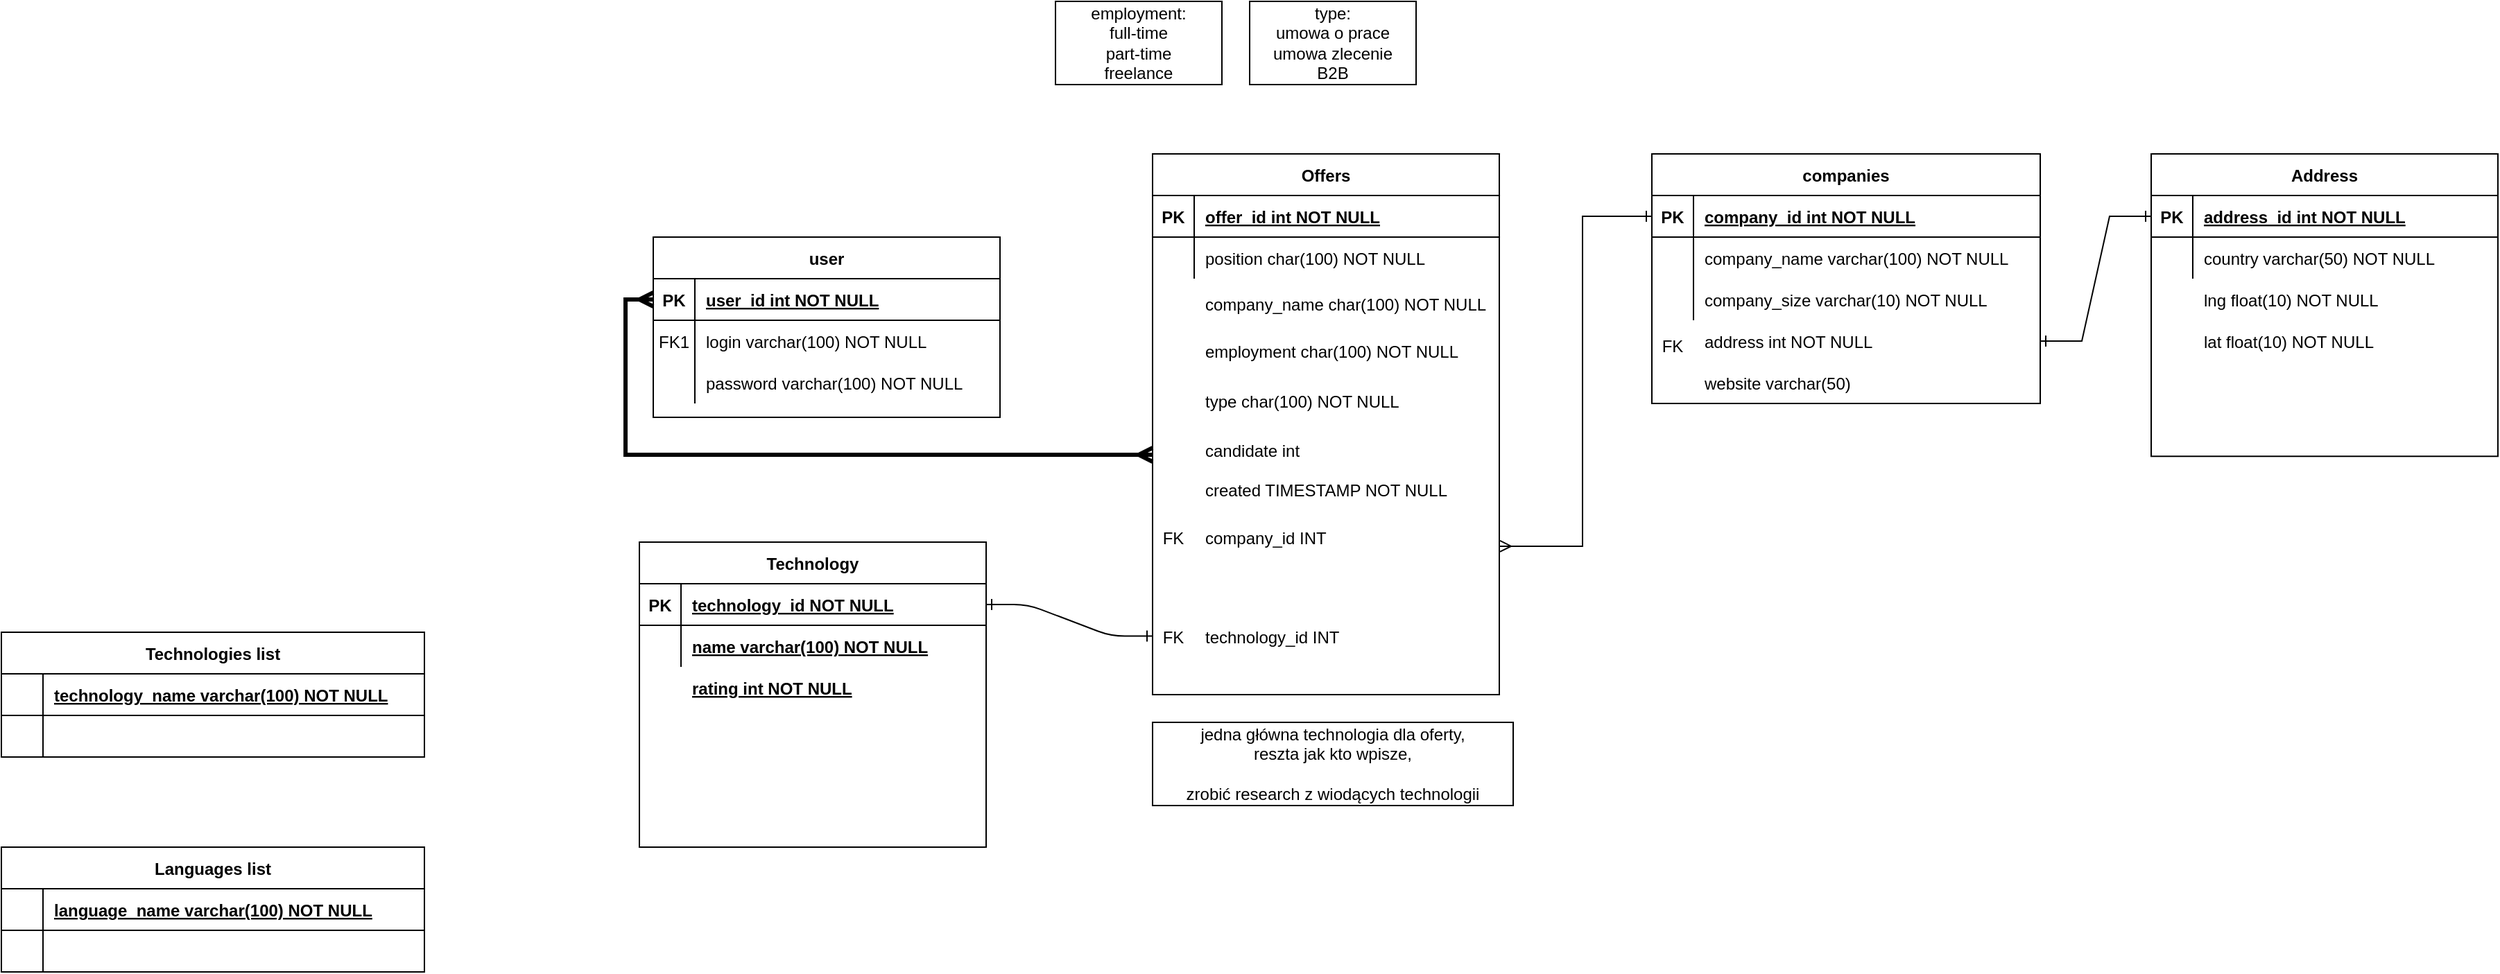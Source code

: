 <mxfile version="15.4.0" type="github">
  <diagram id="R2lEEEUBdFMjLlhIrx00" name="Page-1">
    <mxGraphModel dx="2879" dy="796" grid="1" gridSize="10" guides="1" tooltips="1" connect="1" arrows="1" fold="1" page="1" pageScale="1" pageWidth="850" pageHeight="1100" math="0" shadow="0" extFonts="Permanent Marker^https://fonts.googleapis.com/css?family=Permanent+Marker">
      <root>
        <mxCell id="0" />
        <mxCell id="1" parent="0" />
        <mxCell id="C-vyLk0tnHw3VtMMgP7b-2" value="user" style="shape=table;startSize=30;container=1;collapsible=1;childLayout=tableLayout;fixedRows=1;rowLines=0;fontStyle=1;align=center;resizeLast=1;" parent="1" vertex="1">
          <mxGeometry x="-240" y="180" width="250" height="130" as="geometry" />
        </mxCell>
        <mxCell id="C-vyLk0tnHw3VtMMgP7b-3" value="" style="shape=partialRectangle;collapsible=0;dropTarget=0;pointerEvents=0;fillColor=none;points=[[0,0.5],[1,0.5]];portConstraint=eastwest;top=0;left=0;right=0;bottom=1;" parent="C-vyLk0tnHw3VtMMgP7b-2" vertex="1">
          <mxGeometry y="30" width="250" height="30" as="geometry" />
        </mxCell>
        <mxCell id="C-vyLk0tnHw3VtMMgP7b-4" value="PK" style="shape=partialRectangle;overflow=hidden;connectable=0;fillColor=none;top=0;left=0;bottom=0;right=0;fontStyle=1;" parent="C-vyLk0tnHw3VtMMgP7b-3" vertex="1">
          <mxGeometry width="30" height="30" as="geometry">
            <mxRectangle width="30" height="30" as="alternateBounds" />
          </mxGeometry>
        </mxCell>
        <mxCell id="C-vyLk0tnHw3VtMMgP7b-5" value="user_id int NOT NULL " style="shape=partialRectangle;overflow=hidden;connectable=0;fillColor=none;top=0;left=0;bottom=0;right=0;align=left;spacingLeft=6;fontStyle=5;" parent="C-vyLk0tnHw3VtMMgP7b-3" vertex="1">
          <mxGeometry x="30" width="220" height="30" as="geometry">
            <mxRectangle width="220" height="30" as="alternateBounds" />
          </mxGeometry>
        </mxCell>
        <mxCell id="C-vyLk0tnHw3VtMMgP7b-6" value="" style="shape=partialRectangle;collapsible=0;dropTarget=0;pointerEvents=0;fillColor=none;points=[[0,0.5],[1,0.5]];portConstraint=eastwest;top=0;left=0;right=0;bottom=0;" parent="C-vyLk0tnHw3VtMMgP7b-2" vertex="1">
          <mxGeometry y="60" width="250" height="30" as="geometry" />
        </mxCell>
        <mxCell id="C-vyLk0tnHw3VtMMgP7b-7" value="FK1" style="shape=partialRectangle;overflow=hidden;connectable=0;fillColor=none;top=0;left=0;bottom=0;right=0;" parent="C-vyLk0tnHw3VtMMgP7b-6" vertex="1">
          <mxGeometry width="30" height="30" as="geometry">
            <mxRectangle width="30" height="30" as="alternateBounds" />
          </mxGeometry>
        </mxCell>
        <mxCell id="C-vyLk0tnHw3VtMMgP7b-8" value="login varchar(100) NOT NULL" style="shape=partialRectangle;overflow=hidden;connectable=0;fillColor=none;top=0;left=0;bottom=0;right=0;align=left;spacingLeft=6;" parent="C-vyLk0tnHw3VtMMgP7b-6" vertex="1">
          <mxGeometry x="30" width="220" height="30" as="geometry">
            <mxRectangle width="220" height="30" as="alternateBounds" />
          </mxGeometry>
        </mxCell>
        <mxCell id="C-vyLk0tnHw3VtMMgP7b-9" value="" style="shape=partialRectangle;collapsible=0;dropTarget=0;pointerEvents=0;fillColor=none;points=[[0,0.5],[1,0.5]];portConstraint=eastwest;top=0;left=0;right=0;bottom=0;" parent="C-vyLk0tnHw3VtMMgP7b-2" vertex="1">
          <mxGeometry y="90" width="250" height="30" as="geometry" />
        </mxCell>
        <mxCell id="C-vyLk0tnHw3VtMMgP7b-10" value="" style="shape=partialRectangle;overflow=hidden;connectable=0;fillColor=none;top=0;left=0;bottom=0;right=0;" parent="C-vyLk0tnHw3VtMMgP7b-9" vertex="1">
          <mxGeometry width="30" height="30" as="geometry">
            <mxRectangle width="30" height="30" as="alternateBounds" />
          </mxGeometry>
        </mxCell>
        <mxCell id="C-vyLk0tnHw3VtMMgP7b-11" value="password varchar(100) NOT NULL" style="shape=partialRectangle;overflow=hidden;connectable=0;fillColor=none;top=0;left=0;bottom=0;right=0;align=left;spacingLeft=6;" parent="C-vyLk0tnHw3VtMMgP7b-9" vertex="1">
          <mxGeometry x="30" width="220" height="30" as="geometry">
            <mxRectangle width="220" height="30" as="alternateBounds" />
          </mxGeometry>
        </mxCell>
        <mxCell id="CaLfvAoB0ZPA8Nj9L3GR-13" value="employment:&lt;br&gt;full-time&lt;br&gt;part-time&lt;br&gt;freelance" style="rounded=0;whiteSpace=wrap;html=1;" parent="1" vertex="1">
          <mxGeometry x="50" y="10" width="120" height="60" as="geometry" />
        </mxCell>
        <mxCell id="CaLfvAoB0ZPA8Nj9L3GR-14" value="type:&lt;br&gt;umowa o prace&lt;br&gt;umowa zlecenie&lt;br&gt;B2B" style="rounded=0;whiteSpace=wrap;html=1;" parent="1" vertex="1">
          <mxGeometry x="190" y="10" width="120" height="60" as="geometry" />
        </mxCell>
        <mxCell id="CaLfvAoB0ZPA8Nj9L3GR-19" value="" style="group" parent="1" vertex="1" connectable="0">
          <mxGeometry x="840" y="120" width="250" height="300" as="geometry" />
        </mxCell>
        <mxCell id="CaLfvAoB0ZPA8Nj9L3GR-20" value="Address" style="shape=table;startSize=30;container=1;collapsible=1;childLayout=tableLayout;fixedRows=1;rowLines=0;fontStyle=1;align=center;resizeLast=1;" parent="CaLfvAoB0ZPA8Nj9L3GR-19" vertex="1">
          <mxGeometry width="250" height="218.182" as="geometry" />
        </mxCell>
        <mxCell id="CaLfvAoB0ZPA8Nj9L3GR-21" value="" style="shape=partialRectangle;collapsible=0;dropTarget=0;pointerEvents=0;fillColor=none;points=[[0,0.5],[1,0.5]];portConstraint=eastwest;top=0;left=0;right=0;bottom=1;" parent="CaLfvAoB0ZPA8Nj9L3GR-20" vertex="1">
          <mxGeometry y="30" width="250" height="30" as="geometry" />
        </mxCell>
        <mxCell id="CaLfvAoB0ZPA8Nj9L3GR-22" value="PK" style="shape=partialRectangle;overflow=hidden;connectable=0;fillColor=none;top=0;left=0;bottom=0;right=0;fontStyle=1;" parent="CaLfvAoB0ZPA8Nj9L3GR-21" vertex="1">
          <mxGeometry width="30" height="30" as="geometry">
            <mxRectangle width="30" height="30" as="alternateBounds" />
          </mxGeometry>
        </mxCell>
        <mxCell id="CaLfvAoB0ZPA8Nj9L3GR-23" value="address_id int NOT NULL " style="shape=partialRectangle;overflow=hidden;connectable=0;fillColor=none;top=0;left=0;bottom=0;right=0;align=left;spacingLeft=6;fontStyle=5;" parent="CaLfvAoB0ZPA8Nj9L3GR-21" vertex="1">
          <mxGeometry x="30" width="220" height="30" as="geometry">
            <mxRectangle width="220" height="30" as="alternateBounds" />
          </mxGeometry>
        </mxCell>
        <mxCell id="CaLfvAoB0ZPA8Nj9L3GR-24" value="" style="shape=partialRectangle;collapsible=0;dropTarget=0;pointerEvents=0;fillColor=none;points=[[0,0.5],[1,0.5]];portConstraint=eastwest;top=0;left=0;right=0;bottom=0;" parent="CaLfvAoB0ZPA8Nj9L3GR-20" vertex="1">
          <mxGeometry y="60" width="250" height="30" as="geometry" />
        </mxCell>
        <mxCell id="CaLfvAoB0ZPA8Nj9L3GR-25" value="" style="shape=partialRectangle;overflow=hidden;connectable=0;fillColor=none;top=0;left=0;bottom=0;right=0;" parent="CaLfvAoB0ZPA8Nj9L3GR-24" vertex="1">
          <mxGeometry width="30" height="30" as="geometry">
            <mxRectangle width="30" height="30" as="alternateBounds" />
          </mxGeometry>
        </mxCell>
        <mxCell id="CaLfvAoB0ZPA8Nj9L3GR-26" value="country varchar(50) NOT NULL" style="shape=partialRectangle;overflow=hidden;connectable=0;fillColor=none;top=0;left=0;bottom=0;right=0;align=left;spacingLeft=6;" parent="CaLfvAoB0ZPA8Nj9L3GR-24" vertex="1">
          <mxGeometry x="30" width="220" height="30" as="geometry">
            <mxRectangle width="220" height="30" as="alternateBounds" />
          </mxGeometry>
        </mxCell>
        <mxCell id="CaLfvAoB0ZPA8Nj9L3GR-27" value="" style="shape=partialRectangle;collapsible=0;dropTarget=0;pointerEvents=0;fillColor=none;points=[[0,0.5],[1,0.5]];portConstraint=eastwest;top=0;left=0;right=0;bottom=0;" parent="CaLfvAoB0ZPA8Nj9L3GR-19" vertex="1">
          <mxGeometry y="122.727" width="250" height="40.909" as="geometry" />
        </mxCell>
        <mxCell id="CaLfvAoB0ZPA8Nj9L3GR-28" value="" style="shape=partialRectangle;overflow=hidden;connectable=0;fillColor=none;top=0;left=0;bottom=0;right=0;" parent="CaLfvAoB0ZPA8Nj9L3GR-27" vertex="1">
          <mxGeometry width="30" height="40.909" as="geometry" />
        </mxCell>
        <mxCell id="CaLfvAoB0ZPA8Nj9L3GR-29" value="" style="shape=partialRectangle;overflow=hidden;connectable=0;fillColor=none;top=0;left=0;bottom=0;right=0;align=left;spacingLeft=6;" parent="CaLfvAoB0ZPA8Nj9L3GR-27" vertex="1">
          <mxGeometry x="30" width="220" height="40.909" as="geometry" />
        </mxCell>
        <mxCell id="CaLfvAoB0ZPA8Nj9L3GR-30" value="" style="shape=partialRectangle;collapsible=0;dropTarget=0;pointerEvents=0;fillColor=none;points=[[0,0.5],[1,0.5]];portConstraint=eastwest;top=0;left=0;right=0;bottom=0;" parent="CaLfvAoB0ZPA8Nj9L3GR-19" vertex="1">
          <mxGeometry y="163.636" width="250" height="40.909" as="geometry" />
        </mxCell>
        <mxCell id="CaLfvAoB0ZPA8Nj9L3GR-31" value="" style="shape=partialRectangle;overflow=hidden;connectable=0;fillColor=none;top=0;left=0;bottom=0;right=0;" parent="CaLfvAoB0ZPA8Nj9L3GR-30" vertex="1">
          <mxGeometry width="30" height="40.909" as="geometry" />
        </mxCell>
        <mxCell id="CaLfvAoB0ZPA8Nj9L3GR-32" value="" style="shape=partialRectangle;overflow=hidden;connectable=0;fillColor=none;top=0;left=0;bottom=0;right=0;align=left;spacingLeft=6;" parent="CaLfvAoB0ZPA8Nj9L3GR-30" vertex="1">
          <mxGeometry x="30" width="220" height="40.909" as="geometry" />
        </mxCell>
        <mxCell id="CaLfvAoB0ZPA8Nj9L3GR-33" value="" style="shape=partialRectangle;collapsible=0;dropTarget=0;pointerEvents=0;fillColor=none;points=[[0,0.5],[1,0.5]];portConstraint=eastwest;top=0;left=0;right=0;bottom=0;" parent="CaLfvAoB0ZPA8Nj9L3GR-19" vertex="1">
          <mxGeometry y="204.545" width="250" height="40.909" as="geometry" />
        </mxCell>
        <mxCell id="CaLfvAoB0ZPA8Nj9L3GR-34" value="" style="shape=partialRectangle;overflow=hidden;connectable=0;fillColor=none;top=0;left=0;bottom=0;right=0;" parent="CaLfvAoB0ZPA8Nj9L3GR-33" vertex="1">
          <mxGeometry width="30" height="40.909" as="geometry" />
        </mxCell>
        <mxCell id="CaLfvAoB0ZPA8Nj9L3GR-35" value="" style="shape=partialRectangle;overflow=hidden;connectable=0;fillColor=none;top=0;left=0;bottom=0;right=0;align=left;spacingLeft=6;" parent="CaLfvAoB0ZPA8Nj9L3GR-33" vertex="1">
          <mxGeometry x="30" width="220" height="40.909" as="geometry" />
        </mxCell>
        <mxCell id="CaLfvAoB0ZPA8Nj9L3GR-36" value="" style="edgeStyle=entityRelationEdgeStyle;endArrow=ERone;startArrow=ERone;endFill=0;startFill=0;rounded=0;exitX=1;exitY=0.75;exitDx=0;exitDy=0;" parent="1" source="i5CCc2kyR5zBIoIB7q0A-1" target="CaLfvAoB0ZPA8Nj9L3GR-21" edge="1">
          <mxGeometry width="100" height="100" relative="1" as="geometry">
            <mxPoint x="140" y="220.0" as="sourcePoint" />
            <mxPoint x="60" y="190.0" as="targetPoint" />
          </mxGeometry>
        </mxCell>
        <mxCell id="CaLfvAoB0ZPA8Nj9L3GR-46" value="" style="group" parent="1" vertex="1" connectable="0">
          <mxGeometry x="120" y="120" width="260" height="390" as="geometry" />
        </mxCell>
        <mxCell id="CaLfvAoB0ZPA8Nj9L3GR-15" value="" style="group" parent="CaLfvAoB0ZPA8Nj9L3GR-46" vertex="1" connectable="0">
          <mxGeometry width="250" height="390" as="geometry" />
        </mxCell>
        <mxCell id="C-vyLk0tnHw3VtMMgP7b-23" value="Offers" style="shape=table;startSize=30;container=1;collapsible=1;childLayout=tableLayout;fixedRows=1;rowLines=0;fontStyle=1;align=center;resizeLast=1;" parent="CaLfvAoB0ZPA8Nj9L3GR-15" vertex="1">
          <mxGeometry width="250" height="390" as="geometry" />
        </mxCell>
        <mxCell id="C-vyLk0tnHw3VtMMgP7b-24" value="" style="shape=partialRectangle;collapsible=0;dropTarget=0;pointerEvents=0;fillColor=none;points=[[0,0.5],[1,0.5]];portConstraint=eastwest;top=0;left=0;right=0;bottom=1;" parent="C-vyLk0tnHw3VtMMgP7b-23" vertex="1">
          <mxGeometry y="30" width="250" height="30" as="geometry" />
        </mxCell>
        <mxCell id="C-vyLk0tnHw3VtMMgP7b-25" value="PK" style="shape=partialRectangle;overflow=hidden;connectable=0;fillColor=none;top=0;left=0;bottom=0;right=0;fontStyle=1;" parent="C-vyLk0tnHw3VtMMgP7b-24" vertex="1">
          <mxGeometry width="30" height="30" as="geometry" />
        </mxCell>
        <mxCell id="C-vyLk0tnHw3VtMMgP7b-26" value="offer_id int NOT NULL " style="shape=partialRectangle;overflow=hidden;connectable=0;fillColor=none;top=0;left=0;bottom=0;right=0;align=left;spacingLeft=6;fontStyle=5;" parent="C-vyLk0tnHw3VtMMgP7b-24" vertex="1">
          <mxGeometry x="30" width="220" height="30" as="geometry" />
        </mxCell>
        <mxCell id="C-vyLk0tnHw3VtMMgP7b-27" value="" style="shape=partialRectangle;collapsible=0;dropTarget=0;pointerEvents=0;fillColor=none;points=[[0,0.5],[1,0.5]];portConstraint=eastwest;top=0;left=0;right=0;bottom=0;" parent="C-vyLk0tnHw3VtMMgP7b-23" vertex="1">
          <mxGeometry y="60" width="250" height="30" as="geometry" />
        </mxCell>
        <mxCell id="C-vyLk0tnHw3VtMMgP7b-28" value="" style="shape=partialRectangle;overflow=hidden;connectable=0;fillColor=none;top=0;left=0;bottom=0;right=0;" parent="C-vyLk0tnHw3VtMMgP7b-27" vertex="1">
          <mxGeometry width="30" height="30" as="geometry" />
        </mxCell>
        <mxCell id="C-vyLk0tnHw3VtMMgP7b-29" value="position char(100) NOT NULL" style="shape=partialRectangle;overflow=hidden;connectable=0;fillColor=none;top=0;left=0;bottom=0;right=0;align=left;spacingLeft=6;" parent="C-vyLk0tnHw3VtMMgP7b-27" vertex="1">
          <mxGeometry x="30" width="220" height="30" as="geometry" />
        </mxCell>
        <mxCell id="CaLfvAoB0ZPA8Nj9L3GR-1" value="" style="shape=partialRectangle;collapsible=0;dropTarget=0;pointerEvents=0;fillColor=none;points=[[0,0.5],[1,0.5]];portConstraint=eastwest;top=0;left=0;right=0;bottom=0;" parent="CaLfvAoB0ZPA8Nj9L3GR-15" vertex="1">
          <mxGeometry y="106.667" width="250" height="35.556" as="geometry" />
        </mxCell>
        <mxCell id="CaLfvAoB0ZPA8Nj9L3GR-2" value="" style="shape=partialRectangle;overflow=hidden;connectable=0;fillColor=none;top=0;left=0;bottom=0;right=0;" parent="CaLfvAoB0ZPA8Nj9L3GR-1" vertex="1">
          <mxGeometry width="30" height="35.556" as="geometry" />
        </mxCell>
        <mxCell id="CaLfvAoB0ZPA8Nj9L3GR-7" value="" style="shape=partialRectangle;collapsible=0;dropTarget=0;pointerEvents=0;fillColor=none;points=[[0,0.5],[1,0.5]];portConstraint=eastwest;top=0;left=0;right=0;bottom=0;" parent="CaLfvAoB0ZPA8Nj9L3GR-15" vertex="1">
          <mxGeometry y="124.442" width="250" height="35.556" as="geometry" />
        </mxCell>
        <mxCell id="CaLfvAoB0ZPA8Nj9L3GR-8" value="" style="shape=partialRectangle;overflow=hidden;connectable=0;fillColor=none;top=0;left=0;bottom=0;right=0;" parent="CaLfvAoB0ZPA8Nj9L3GR-7" vertex="1">
          <mxGeometry width="30" height="35.556" as="geometry" />
        </mxCell>
        <mxCell id="CaLfvAoB0ZPA8Nj9L3GR-9" value="employment char(100) NOT NULL" style="shape=partialRectangle;overflow=hidden;connectable=0;fillColor=none;top=0;left=0;bottom=0;right=0;align=left;spacingLeft=6;" parent="CaLfvAoB0ZPA8Nj9L3GR-7" vertex="1">
          <mxGeometry x="30" width="220" height="35.556" as="geometry" />
        </mxCell>
        <mxCell id="CaLfvAoB0ZPA8Nj9L3GR-10" value="" style="shape=partialRectangle;collapsible=0;dropTarget=0;pointerEvents=0;fillColor=none;points=[[0,0.5],[1,0.5]];portConstraint=eastwest;top=0;left=0;right=0;bottom=0;" parent="CaLfvAoB0ZPA8Nj9L3GR-15" vertex="1">
          <mxGeometry y="159.998" width="250" height="35.556" as="geometry" />
        </mxCell>
        <mxCell id="CaLfvAoB0ZPA8Nj9L3GR-11" value="" style="shape=partialRectangle;overflow=hidden;connectable=0;fillColor=none;top=0;left=0;bottom=0;right=0;" parent="CaLfvAoB0ZPA8Nj9L3GR-10" vertex="1">
          <mxGeometry width="30" height="35.556" as="geometry" />
        </mxCell>
        <mxCell id="CaLfvAoB0ZPA8Nj9L3GR-12" value="type char(100) NOT NULL" style="shape=partialRectangle;overflow=hidden;connectable=0;fillColor=none;top=0;left=0;bottom=0;right=0;align=left;spacingLeft=6;" parent="CaLfvAoB0ZPA8Nj9L3GR-10" vertex="1">
          <mxGeometry x="30" width="220" height="35.556" as="geometry" />
        </mxCell>
        <mxCell id="CaLfvAoB0ZPA8Nj9L3GR-3" value="company_name char(100) NOT NULL" style="shape=partialRectangle;overflow=hidden;connectable=0;fillColor=none;top=0;left=0;bottom=0;right=0;align=left;spacingLeft=6;" parent="CaLfvAoB0ZPA8Nj9L3GR-15" vertex="1">
          <mxGeometry x="30" y="89.997" width="220" height="35.556" as="geometry" />
        </mxCell>
        <mxCell id="CaLfvAoB0ZPA8Nj9L3GR-57" value="" style="shape=partialRectangle;collapsible=0;dropTarget=0;pointerEvents=0;fillColor=none;points=[[0,0.5],[1,0.5]];portConstraint=eastwest;top=0;left=0;right=0;bottom=0;" parent="CaLfvAoB0ZPA8Nj9L3GR-15" vertex="1">
          <mxGeometry y="329.996" width="250" height="35.556" as="geometry" />
        </mxCell>
        <mxCell id="CaLfvAoB0ZPA8Nj9L3GR-58" value="FK" style="shape=partialRectangle;overflow=hidden;connectable=0;fillColor=none;top=0;left=0;bottom=0;right=0;" parent="CaLfvAoB0ZPA8Nj9L3GR-57" vertex="1">
          <mxGeometry width="30" height="35.556" as="geometry" />
        </mxCell>
        <mxCell id="CaLfvAoB0ZPA8Nj9L3GR-59" value="technology_id INT" style="shape=partialRectangle;overflow=hidden;connectable=0;fillColor=none;top=0;left=0;bottom=0;right=0;align=left;spacingLeft=6;" parent="CaLfvAoB0ZPA8Nj9L3GR-57" vertex="1">
          <mxGeometry x="30" width="220" height="35.556" as="geometry" />
        </mxCell>
        <mxCell id="i5CCc2kyR5zBIoIB7q0A-12" value="" style="shape=partialRectangle;collapsible=0;dropTarget=0;pointerEvents=0;fillColor=none;points=[[0,0.5],[1,0.5]];portConstraint=eastwest;top=0;left=0;right=0;bottom=0;" parent="CaLfvAoB0ZPA8Nj9L3GR-15" vertex="1">
          <mxGeometry y="258.876" width="250" height="35.556" as="geometry" />
        </mxCell>
        <mxCell id="i5CCc2kyR5zBIoIB7q0A-13" value="FK" style="shape=partialRectangle;overflow=hidden;connectable=0;fillColor=none;top=0;left=0;bottom=0;right=0;" parent="i5CCc2kyR5zBIoIB7q0A-12" vertex="1">
          <mxGeometry width="30" height="35.556" as="geometry" />
        </mxCell>
        <mxCell id="i5CCc2kyR5zBIoIB7q0A-14" value="company_id INT" style="shape=partialRectangle;overflow=hidden;connectable=0;fillColor=none;top=0;left=0;bottom=0;right=0;align=left;spacingLeft=6;" parent="i5CCc2kyR5zBIoIB7q0A-12" vertex="1">
          <mxGeometry x="30" width="220" height="35.556" as="geometry" />
        </mxCell>
        <mxCell id="i5CCc2kyR5zBIoIB7q0A-24" value="" style="shape=partialRectangle;collapsible=0;dropTarget=0;pointerEvents=0;fillColor=none;points=[[0,0.5],[1,0.5]];portConstraint=eastwest;top=0;left=0;right=0;bottom=0;" parent="CaLfvAoB0ZPA8Nj9L3GR-15" vertex="1">
          <mxGeometry y="195.558" width="250" height="35.556" as="geometry" />
        </mxCell>
        <mxCell id="i5CCc2kyR5zBIoIB7q0A-25" value="" style="shape=partialRectangle;overflow=hidden;connectable=0;fillColor=none;top=0;left=0;bottom=0;right=0;" parent="i5CCc2kyR5zBIoIB7q0A-24" vertex="1">
          <mxGeometry width="30" height="35.556" as="geometry" />
        </mxCell>
        <mxCell id="i5CCc2kyR5zBIoIB7q0A-26" value="candidate int " style="shape=partialRectangle;overflow=hidden;connectable=0;fillColor=none;top=0;left=0;bottom=0;right=0;align=left;spacingLeft=6;" parent="i5CCc2kyR5zBIoIB7q0A-24" vertex="1">
          <mxGeometry x="30" width="220" height="35.556" as="geometry" />
        </mxCell>
        <mxCell id="CaLfvAoB0ZPA8Nj9L3GR-40" value="" style="shape=partialRectangle;collapsible=0;dropTarget=0;pointerEvents=0;fillColor=none;points=[[0,0.5],[1,0.5]];portConstraint=eastwest;top=0;left=0;right=0;bottom=0;" parent="CaLfvAoB0ZPA8Nj9L3GR-46" vertex="1">
          <mxGeometry y="248.889" width="250" height="23.704" as="geometry" />
        </mxCell>
        <mxCell id="CaLfvAoB0ZPA8Nj9L3GR-41" value="" style="shape=partialRectangle;overflow=hidden;connectable=0;fillColor=none;top=0;left=0;bottom=0;right=0;" parent="CaLfvAoB0ZPA8Nj9L3GR-40" vertex="1">
          <mxGeometry width="30" height="23.704" as="geometry" />
        </mxCell>
        <mxCell id="CaLfvAoB0ZPA8Nj9L3GR-42" value="created TIMESTAMP NOT NULL" style="shape=partialRectangle;overflow=hidden;connectable=0;fillColor=none;top=0;left=0;bottom=0;right=0;align=left;spacingLeft=6;" parent="CaLfvAoB0ZPA8Nj9L3GR-46" vertex="1">
          <mxGeometry x="30" y="229.999" width="220" height="23.704" as="geometry" />
        </mxCell>
        <mxCell id="CaLfvAoB0ZPA8Nj9L3GR-50" value="" style="shape=partialRectangle;collapsible=0;dropTarget=0;pointerEvents=0;fillColor=none;points=[[0,0.5],[1,0.5]];portConstraint=eastwest;top=0;left=0;right=0;bottom=0;" parent="1" vertex="1">
          <mxGeometry x="840" y="210" width="250" height="30" as="geometry" />
        </mxCell>
        <mxCell id="CaLfvAoB0ZPA8Nj9L3GR-51" value="" style="shape=partialRectangle;overflow=hidden;connectable=0;fillColor=none;top=0;left=0;bottom=0;right=0;" parent="CaLfvAoB0ZPA8Nj9L3GR-50" vertex="1">
          <mxGeometry width="30" height="30" as="geometry" />
        </mxCell>
        <mxCell id="CaLfvAoB0ZPA8Nj9L3GR-52" value="lng float(10) NOT NULL" style="shape=partialRectangle;overflow=hidden;connectable=0;fillColor=none;top=0;left=0;bottom=0;right=0;align=left;spacingLeft=6;" parent="CaLfvAoB0ZPA8Nj9L3GR-50" vertex="1">
          <mxGeometry x="30" width="220" height="30" as="geometry" />
        </mxCell>
        <mxCell id="CaLfvAoB0ZPA8Nj9L3GR-53" value="lat float(10) NOT NULL" style="shape=partialRectangle;overflow=hidden;connectable=0;fillColor=none;top=0;left=0;bottom=0;right=0;align=left;spacingLeft=6;" parent="1" vertex="1">
          <mxGeometry x="870" y="240" width="220" height="30" as="geometry" />
        </mxCell>
        <mxCell id="CaLfvAoB0ZPA8Nj9L3GR-60" value="Technology" style="shape=table;startSize=30;container=1;collapsible=1;childLayout=tableLayout;fixedRows=1;rowLines=0;fontStyle=1;align=center;resizeLast=1;" parent="1" vertex="1">
          <mxGeometry x="-250" y="400" width="250" height="220" as="geometry" />
        </mxCell>
        <mxCell id="CaLfvAoB0ZPA8Nj9L3GR-61" value="" style="shape=partialRectangle;collapsible=0;dropTarget=0;pointerEvents=0;fillColor=none;points=[[0,0.5],[1,0.5]];portConstraint=eastwest;top=0;left=0;right=0;bottom=1;" parent="CaLfvAoB0ZPA8Nj9L3GR-60" vertex="1">
          <mxGeometry y="30" width="250" height="30" as="geometry" />
        </mxCell>
        <mxCell id="CaLfvAoB0ZPA8Nj9L3GR-62" value="PK" style="shape=partialRectangle;overflow=hidden;connectable=0;fillColor=none;top=0;left=0;bottom=0;right=0;fontStyle=1;" parent="CaLfvAoB0ZPA8Nj9L3GR-61" vertex="1">
          <mxGeometry width="30" height="30" as="geometry">
            <mxRectangle width="30" height="30" as="alternateBounds" />
          </mxGeometry>
        </mxCell>
        <mxCell id="CaLfvAoB0ZPA8Nj9L3GR-63" value="technology_id NOT NULL " style="shape=partialRectangle;overflow=hidden;connectable=0;fillColor=none;top=0;left=0;bottom=0;right=0;align=left;spacingLeft=6;fontStyle=5;" parent="CaLfvAoB0ZPA8Nj9L3GR-61" vertex="1">
          <mxGeometry x="30" width="220" height="30" as="geometry">
            <mxRectangle width="220" height="30" as="alternateBounds" />
          </mxGeometry>
        </mxCell>
        <mxCell id="CaLfvAoB0ZPA8Nj9L3GR-64" value="" style="shape=partialRectangle;collapsible=0;dropTarget=0;pointerEvents=0;fillColor=none;points=[[0,0.5],[1,0.5]];portConstraint=eastwest;top=0;left=0;right=0;bottom=0;" parent="CaLfvAoB0ZPA8Nj9L3GR-60" vertex="1">
          <mxGeometry y="60" width="250" height="30" as="geometry" />
        </mxCell>
        <mxCell id="CaLfvAoB0ZPA8Nj9L3GR-65" value="" style="shape=partialRectangle;overflow=hidden;connectable=0;fillColor=none;top=0;left=0;bottom=0;right=0;" parent="CaLfvAoB0ZPA8Nj9L3GR-64" vertex="1">
          <mxGeometry width="30" height="30" as="geometry">
            <mxRectangle width="30" height="30" as="alternateBounds" />
          </mxGeometry>
        </mxCell>
        <mxCell id="CaLfvAoB0ZPA8Nj9L3GR-66" value="" style="shape=partialRectangle;overflow=hidden;connectable=0;fillColor=none;top=0;left=0;bottom=0;right=0;align=left;spacingLeft=6;" parent="CaLfvAoB0ZPA8Nj9L3GR-64" vertex="1">
          <mxGeometry x="30" width="220" height="30" as="geometry">
            <mxRectangle width="220" height="30" as="alternateBounds" />
          </mxGeometry>
        </mxCell>
        <mxCell id="CaLfvAoB0ZPA8Nj9L3GR-67" value="" style="edgeStyle=entityRelationEdgeStyle;endArrow=ERone;startArrow=ERone;endFill=0;startFill=0;entryX=1;entryY=0.5;entryDx=0;entryDy=0;exitX=0;exitY=0.5;exitDx=0;exitDy=0;" parent="1" source="CaLfvAoB0ZPA8Nj9L3GR-57" target="CaLfvAoB0ZPA8Nj9L3GR-61" edge="1">
          <mxGeometry width="100" height="100" relative="1" as="geometry">
            <mxPoint x="130" y="337.781" as="sourcePoint" />
            <mxPoint x="40" y="175" as="targetPoint" />
          </mxGeometry>
        </mxCell>
        <mxCell id="CaLfvAoB0ZPA8Nj9L3GR-68" value="jedna główna technologia dla oferty,&lt;br&gt;reszta jak kto wpisze,&lt;br&gt;&lt;br&gt;zrobić research z wiodących technologii" style="rounded=0;whiteSpace=wrap;html=1;" parent="1" vertex="1">
          <mxGeometry x="120" y="530" width="260" height="60" as="geometry" />
        </mxCell>
        <mxCell id="CaLfvAoB0ZPA8Nj9L3GR-69" value="name varchar(100) NOT NULL " style="shape=partialRectangle;overflow=hidden;connectable=0;fillColor=none;top=0;left=0;bottom=0;right=0;align=left;spacingLeft=6;fontStyle=5;" parent="1" vertex="1">
          <mxGeometry x="-220" y="460" width="220" height="30" as="geometry" />
        </mxCell>
        <mxCell id="i5CCc2kyR5zBIoIB7q0A-1" value="companies" style="shape=table;startSize=30;container=1;collapsible=1;childLayout=tableLayout;fixedRows=1;rowLines=0;fontStyle=1;align=center;resizeLast=1;" parent="1" vertex="1">
          <mxGeometry x="480" y="120" width="280" height="180" as="geometry" />
        </mxCell>
        <mxCell id="i5CCc2kyR5zBIoIB7q0A-2" value="" style="shape=partialRectangle;collapsible=0;dropTarget=0;pointerEvents=0;fillColor=none;points=[[0,0.5],[1,0.5]];portConstraint=eastwest;top=0;left=0;right=0;bottom=1;" parent="i5CCc2kyR5zBIoIB7q0A-1" vertex="1">
          <mxGeometry y="30" width="280" height="30" as="geometry" />
        </mxCell>
        <mxCell id="i5CCc2kyR5zBIoIB7q0A-3" value="PK" style="shape=partialRectangle;overflow=hidden;connectable=0;fillColor=none;top=0;left=0;bottom=0;right=0;fontStyle=1;" parent="i5CCc2kyR5zBIoIB7q0A-2" vertex="1">
          <mxGeometry width="30" height="30" as="geometry">
            <mxRectangle width="30" height="30" as="alternateBounds" />
          </mxGeometry>
        </mxCell>
        <mxCell id="i5CCc2kyR5zBIoIB7q0A-4" value="company_id int NOT NULL " style="shape=partialRectangle;overflow=hidden;connectable=0;fillColor=none;top=0;left=0;bottom=0;right=0;align=left;spacingLeft=6;fontStyle=5;" parent="i5CCc2kyR5zBIoIB7q0A-2" vertex="1">
          <mxGeometry x="30" width="250" height="30" as="geometry">
            <mxRectangle width="250" height="30" as="alternateBounds" />
          </mxGeometry>
        </mxCell>
        <mxCell id="i5CCc2kyR5zBIoIB7q0A-5" value="" style="shape=partialRectangle;collapsible=0;dropTarget=0;pointerEvents=0;fillColor=none;points=[[0,0.5],[1,0.5]];portConstraint=eastwest;top=0;left=0;right=0;bottom=0;" parent="i5CCc2kyR5zBIoIB7q0A-1" vertex="1">
          <mxGeometry y="60" width="280" height="30" as="geometry" />
        </mxCell>
        <mxCell id="i5CCc2kyR5zBIoIB7q0A-6" value="" style="shape=partialRectangle;overflow=hidden;connectable=0;fillColor=none;top=0;left=0;bottom=0;right=0;" parent="i5CCc2kyR5zBIoIB7q0A-5" vertex="1">
          <mxGeometry width="30" height="30" as="geometry">
            <mxRectangle width="30" height="30" as="alternateBounds" />
          </mxGeometry>
        </mxCell>
        <mxCell id="i5CCc2kyR5zBIoIB7q0A-7" value="company_name varchar(100) NOT NULL" style="shape=partialRectangle;overflow=hidden;connectable=0;fillColor=none;top=0;left=0;bottom=0;right=0;align=left;spacingLeft=6;" parent="i5CCc2kyR5zBIoIB7q0A-5" vertex="1">
          <mxGeometry x="30" width="250" height="30" as="geometry">
            <mxRectangle width="250" height="30" as="alternateBounds" />
          </mxGeometry>
        </mxCell>
        <mxCell id="i5CCc2kyR5zBIoIB7q0A-8" value="" style="shape=partialRectangle;collapsible=0;dropTarget=0;pointerEvents=0;fillColor=none;points=[[0,0.5],[1,0.5]];portConstraint=eastwest;top=0;left=0;right=0;bottom=0;" parent="i5CCc2kyR5zBIoIB7q0A-1" vertex="1">
          <mxGeometry y="90" width="280" height="30" as="geometry" />
        </mxCell>
        <mxCell id="i5CCc2kyR5zBIoIB7q0A-9" value="" style="shape=partialRectangle;overflow=hidden;connectable=0;fillColor=none;top=0;left=0;bottom=0;right=0;" parent="i5CCc2kyR5zBIoIB7q0A-8" vertex="1">
          <mxGeometry width="30" height="30" as="geometry">
            <mxRectangle width="30" height="30" as="alternateBounds" />
          </mxGeometry>
        </mxCell>
        <mxCell id="i5CCc2kyR5zBIoIB7q0A-10" value="company_size varchar(10) NOT NULL" style="shape=partialRectangle;overflow=hidden;connectable=0;fillColor=none;top=0;left=0;bottom=0;right=0;align=left;spacingLeft=6;" parent="i5CCc2kyR5zBIoIB7q0A-8" vertex="1">
          <mxGeometry x="30" width="250" height="30" as="geometry">
            <mxRectangle width="250" height="30" as="alternateBounds" />
          </mxGeometry>
        </mxCell>
        <mxCell id="i5CCc2kyR5zBIoIB7q0A-16" style="edgeStyle=none;rounded=0;orthogonalLoop=1;jettySize=auto;html=1;endArrow=ERmany;sourcePerimeterSpacing=8;targetPerimeterSpacing=8;exitX=0;exitY=0.5;exitDx=0;exitDy=0;entryX=1.002;entryY=0.678;entryDx=0;entryDy=0;entryPerimeter=0;endFill=0;startArrow=ERone;startFill=0;" parent="1" source="i5CCc2kyR5zBIoIB7q0A-2" target="i5CCc2kyR5zBIoIB7q0A-12" edge="1">
          <mxGeometry relative="1" as="geometry">
            <mxPoint x="420" y="340.0" as="targetPoint" />
            <Array as="points">
              <mxPoint x="430" y="165" />
              <mxPoint x="430" y="403" />
            </Array>
          </mxGeometry>
        </mxCell>
        <mxCell id="CaLfvAoB0ZPA8Nj9L3GR-16" value="" style="shape=partialRectangle;collapsible=0;dropTarget=0;pointerEvents=0;fillColor=none;points=[[0,0.5],[1,0.5]];portConstraint=eastwest;top=0;left=0;right=0;bottom=0;" parent="1" vertex="1">
          <mxGeometry x="480" y="240.003" width="250" height="35.556" as="geometry" />
        </mxCell>
        <mxCell id="CaLfvAoB0ZPA8Nj9L3GR-17" value="FK" style="shape=partialRectangle;overflow=hidden;connectable=0;fillColor=none;top=0;left=0;bottom=0;right=0;" parent="CaLfvAoB0ZPA8Nj9L3GR-16" vertex="1">
          <mxGeometry width="30" height="35.556" as="geometry" />
        </mxCell>
        <mxCell id="i5CCc2kyR5zBIoIB7q0A-18" value="" style="shape=partialRectangle;collapsible=0;dropTarget=0;pointerEvents=0;fillColor=none;points=[[0,0.5],[1,0.5]];portConstraint=eastwest;top=0;left=0;right=0;bottom=0;" parent="1" vertex="1">
          <mxGeometry x="480" y="240" width="280" height="30" as="geometry" />
        </mxCell>
        <mxCell id="i5CCc2kyR5zBIoIB7q0A-19" value="" style="shape=partialRectangle;overflow=hidden;connectable=0;fillColor=none;top=0;left=0;bottom=0;right=0;" parent="i5CCc2kyR5zBIoIB7q0A-18" vertex="1">
          <mxGeometry width="30" height="30" as="geometry">
            <mxRectangle width="30" height="30" as="alternateBounds" />
          </mxGeometry>
        </mxCell>
        <mxCell id="i5CCc2kyR5zBIoIB7q0A-20" value="address int NOT NULL" style="shape=partialRectangle;overflow=hidden;connectable=0;fillColor=none;top=0;left=0;bottom=0;right=0;align=left;spacingLeft=6;" parent="i5CCc2kyR5zBIoIB7q0A-18" vertex="1">
          <mxGeometry x="30" width="250" height="30" as="geometry">
            <mxRectangle width="250" height="30" as="alternateBounds" />
          </mxGeometry>
        </mxCell>
        <mxCell id="i5CCc2kyR5zBIoIB7q0A-21" value="rating int NOT NULL " style="shape=partialRectangle;overflow=hidden;connectable=0;fillColor=none;top=0;left=0;bottom=0;right=0;align=left;spacingLeft=6;fontStyle=5;" parent="1" vertex="1">
          <mxGeometry x="-220" y="490" width="220" height="30" as="geometry" />
        </mxCell>
        <mxCell id="i5CCc2kyR5zBIoIB7q0A-27" style="edgeStyle=none;rounded=0;orthogonalLoop=1;jettySize=auto;html=1;entryX=0;entryY=0.5;entryDx=0;entryDy=0;startArrow=ERmany;startFill=0;endArrow=ERmany;endFill=0;sourcePerimeterSpacing=8;targetPerimeterSpacing=8;strokeWidth=3;" parent="1" target="C-vyLk0tnHw3VtMMgP7b-3" edge="1">
          <mxGeometry relative="1" as="geometry">
            <Array as="points">
              <mxPoint x="-260" y="337" />
              <mxPoint x="-260" y="225" />
            </Array>
            <mxPoint x="120" y="337" as="sourcePoint" />
          </mxGeometry>
        </mxCell>
        <mxCell id="i5CCc2kyR5zBIoIB7q0A-28" value="" style="shape=partialRectangle;collapsible=0;dropTarget=0;pointerEvents=0;fillColor=none;points=[[0,0.5],[1,0.5]];portConstraint=eastwest;top=0;left=0;right=0;bottom=0;" parent="1" vertex="1">
          <mxGeometry x="480" y="270" width="280" height="30" as="geometry" />
        </mxCell>
        <mxCell id="i5CCc2kyR5zBIoIB7q0A-29" value="" style="shape=partialRectangle;overflow=hidden;connectable=0;fillColor=none;top=0;left=0;bottom=0;right=0;" parent="i5CCc2kyR5zBIoIB7q0A-28" vertex="1">
          <mxGeometry width="30" height="30" as="geometry">
            <mxRectangle width="30" height="30" as="alternateBounds" />
          </mxGeometry>
        </mxCell>
        <mxCell id="i5CCc2kyR5zBIoIB7q0A-30" value="website varchar(50)" style="shape=partialRectangle;overflow=hidden;connectable=0;fillColor=none;top=0;left=0;bottom=0;right=0;align=left;spacingLeft=6;" parent="i5CCc2kyR5zBIoIB7q0A-28" vertex="1">
          <mxGeometry x="30" width="250" height="30" as="geometry">
            <mxRectangle width="250" height="30" as="alternateBounds" />
          </mxGeometry>
        </mxCell>
        <mxCell id="eJpeMmr9LP-x4fJ5aBNS-1" value="Technologies list" style="shape=table;startSize=30;container=1;collapsible=1;childLayout=tableLayout;fixedRows=1;rowLines=0;fontStyle=1;align=center;resizeLast=1;" vertex="1" parent="1">
          <mxGeometry x="-710" y="465" width="305" height="90" as="geometry" />
        </mxCell>
        <mxCell id="eJpeMmr9LP-x4fJ5aBNS-2" value="" style="shape=partialRectangle;collapsible=0;dropTarget=0;pointerEvents=0;fillColor=none;points=[[0,0.5],[1,0.5]];portConstraint=eastwest;top=0;left=0;right=0;bottom=1;" vertex="1" parent="eJpeMmr9LP-x4fJ5aBNS-1">
          <mxGeometry y="30" width="305" height="30" as="geometry" />
        </mxCell>
        <mxCell id="eJpeMmr9LP-x4fJ5aBNS-3" value="" style="shape=partialRectangle;overflow=hidden;connectable=0;fillColor=none;top=0;left=0;bottom=0;right=0;fontStyle=1;" vertex="1" parent="eJpeMmr9LP-x4fJ5aBNS-2">
          <mxGeometry width="30" height="30" as="geometry">
            <mxRectangle width="30" height="30" as="alternateBounds" />
          </mxGeometry>
        </mxCell>
        <mxCell id="eJpeMmr9LP-x4fJ5aBNS-4" value="technology_name varchar(100) NOT NULL " style="shape=partialRectangle;overflow=hidden;connectable=0;fillColor=none;top=0;left=0;bottom=0;right=0;align=left;spacingLeft=6;fontStyle=5;" vertex="1" parent="eJpeMmr9LP-x4fJ5aBNS-2">
          <mxGeometry x="30" width="275" height="30" as="geometry">
            <mxRectangle width="275" height="30" as="alternateBounds" />
          </mxGeometry>
        </mxCell>
        <mxCell id="eJpeMmr9LP-x4fJ5aBNS-5" value="" style="shape=partialRectangle;collapsible=0;dropTarget=0;pointerEvents=0;fillColor=none;points=[[0,0.5],[1,0.5]];portConstraint=eastwest;top=0;left=0;right=0;bottom=0;" vertex="1" parent="eJpeMmr9LP-x4fJ5aBNS-1">
          <mxGeometry y="60" width="305" height="30" as="geometry" />
        </mxCell>
        <mxCell id="eJpeMmr9LP-x4fJ5aBNS-6" value="" style="shape=partialRectangle;overflow=hidden;connectable=0;fillColor=none;top=0;left=0;bottom=0;right=0;" vertex="1" parent="eJpeMmr9LP-x4fJ5aBNS-5">
          <mxGeometry width="30" height="30" as="geometry">
            <mxRectangle width="30" height="30" as="alternateBounds" />
          </mxGeometry>
        </mxCell>
        <mxCell id="eJpeMmr9LP-x4fJ5aBNS-7" value="" style="shape=partialRectangle;overflow=hidden;connectable=0;fillColor=none;top=0;left=0;bottom=0;right=0;align=left;spacingLeft=6;" vertex="1" parent="eJpeMmr9LP-x4fJ5aBNS-5">
          <mxGeometry x="30" width="275" height="30" as="geometry">
            <mxRectangle width="275" height="30" as="alternateBounds" />
          </mxGeometry>
        </mxCell>
        <mxCell id="eJpeMmr9LP-x4fJ5aBNS-8" value="Languages list" style="shape=table;startSize=30;container=1;collapsible=1;childLayout=tableLayout;fixedRows=1;rowLines=0;fontStyle=1;align=center;resizeLast=1;" vertex="1" parent="1">
          <mxGeometry x="-710" y="620" width="305" height="90" as="geometry" />
        </mxCell>
        <mxCell id="eJpeMmr9LP-x4fJ5aBNS-9" value="" style="shape=partialRectangle;collapsible=0;dropTarget=0;pointerEvents=0;fillColor=none;points=[[0,0.5],[1,0.5]];portConstraint=eastwest;top=0;left=0;right=0;bottom=1;" vertex="1" parent="eJpeMmr9LP-x4fJ5aBNS-8">
          <mxGeometry y="30" width="305" height="30" as="geometry" />
        </mxCell>
        <mxCell id="eJpeMmr9LP-x4fJ5aBNS-10" value="" style="shape=partialRectangle;overflow=hidden;connectable=0;fillColor=none;top=0;left=0;bottom=0;right=0;fontStyle=1;" vertex="1" parent="eJpeMmr9LP-x4fJ5aBNS-9">
          <mxGeometry width="30" height="30" as="geometry">
            <mxRectangle width="30" height="30" as="alternateBounds" />
          </mxGeometry>
        </mxCell>
        <mxCell id="eJpeMmr9LP-x4fJ5aBNS-11" value="language_name varchar(100) NOT NULL " style="shape=partialRectangle;overflow=hidden;connectable=0;fillColor=none;top=0;left=0;bottom=0;right=0;align=left;spacingLeft=6;fontStyle=5;" vertex="1" parent="eJpeMmr9LP-x4fJ5aBNS-9">
          <mxGeometry x="30" width="275" height="30" as="geometry">
            <mxRectangle width="275" height="30" as="alternateBounds" />
          </mxGeometry>
        </mxCell>
        <mxCell id="eJpeMmr9LP-x4fJ5aBNS-12" value="" style="shape=partialRectangle;collapsible=0;dropTarget=0;pointerEvents=0;fillColor=none;points=[[0,0.5],[1,0.5]];portConstraint=eastwest;top=0;left=0;right=0;bottom=0;" vertex="1" parent="eJpeMmr9LP-x4fJ5aBNS-8">
          <mxGeometry y="60" width="305" height="30" as="geometry" />
        </mxCell>
        <mxCell id="eJpeMmr9LP-x4fJ5aBNS-13" value="" style="shape=partialRectangle;overflow=hidden;connectable=0;fillColor=none;top=0;left=0;bottom=0;right=0;" vertex="1" parent="eJpeMmr9LP-x4fJ5aBNS-12">
          <mxGeometry width="30" height="30" as="geometry">
            <mxRectangle width="30" height="30" as="alternateBounds" />
          </mxGeometry>
        </mxCell>
        <mxCell id="eJpeMmr9LP-x4fJ5aBNS-14" value="" style="shape=partialRectangle;overflow=hidden;connectable=0;fillColor=none;top=0;left=0;bottom=0;right=0;align=left;spacingLeft=6;" vertex="1" parent="eJpeMmr9LP-x4fJ5aBNS-12">
          <mxGeometry x="30" width="275" height="30" as="geometry">
            <mxRectangle width="275" height="30" as="alternateBounds" />
          </mxGeometry>
        </mxCell>
      </root>
    </mxGraphModel>
  </diagram>
</mxfile>
